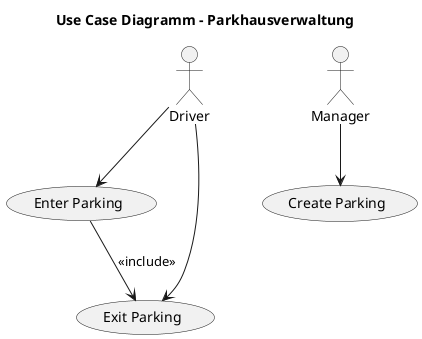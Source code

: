 @startuml USE_CASE_Diagramm
title Use Case Diagramm - Parkhausverwaltung

actor "Driver" as driver
actor "Manager" as manager

usecase "Create Parking" as UC1
usecase "Enter Parking" as UC2
usecase "Exit Parking" as UC3

driver --> UC2
driver --> UC3
manager --> UC1

UC2 --> UC3 : <<include>>

@enduml

